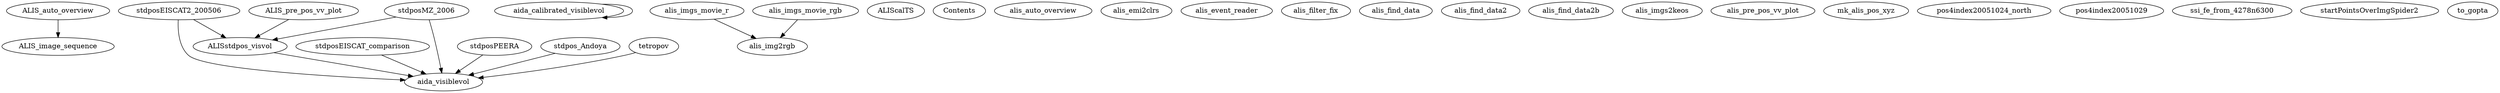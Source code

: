 /* Created by mdot for Matlab */
digraph m2html {
  ALIS_auto_overview -> ALIS_image_sequence;
  ALIS_pre_pos_vv_plot -> ALISstdpos_visvol;
  ALISstdpos_visvol -> aida_visiblevol;
  aida_calibrated_visiblevol -> aida_calibrated_visiblevol;
  alis_imgs_movie_r -> alis_img2rgb;
  alis_imgs_movie_rgb -> alis_img2rgb;
  stdposEISCAT2_200506 -> ALISstdpos_visvol;
  stdposEISCAT2_200506 -> aida_visiblevol;
  stdposEISCAT_comparison -> aida_visiblevol;
  stdposMZ_2006 -> ALISstdpos_visvol;
  stdposMZ_2006 -> aida_visiblevol;
  stdposPEERA -> aida_visiblevol;
  stdpos_Andoya -> aida_visiblevol;
  tetropov -> aida_visiblevol;

  ALIS_auto_overview [URL="ALIS_auto_overview.html"];
  ALIS_image_sequence [URL="ALIS_image_sequence.html"];
  ALIS_pre_pos_vv_plot [URL="ALIS_pre_pos_vv_plot.html"];
  ALIScalTS [URL="ALIScalTS.html"];
  ALISstdpos_visvol [URL="ALISstdpos_visvol.html"];
  Contents [URL="Contents.html"];
  aida_calibrated_visiblevol [URL="aida_calibrated_visiblevol.html"];
  aida_visiblevol [URL="aida_visiblevol.html"];
  alis_auto_overview [URL="alis_auto_overview.html"];
  alis_emi2clrs [URL="alis_emi2clrs.html"];
  alis_event_reader [URL="alis_event_reader.html"];
  alis_filter_fix [URL="alis_filter_fix.html"];
  alis_find_data [URL="alis_find_data.html"];
  alis_find_data2 [URL="alis_find_data2.html"];
  alis_find_data2b [URL="alis_find_data2b.html"];
  alis_img2rgb [URL="alis_img2rgb.html"];
  alis_imgs2keos [URL="alis_imgs2keos.html"];
  alis_imgs_movie_r [URL="alis_imgs_movie_r.html"];
  alis_imgs_movie_rgb [URL="alis_imgs_movie_rgb.html"];
  alis_pre_pos_vv_plot [URL="alis_pre_pos_vv_plot.html"];
  mk_alis_pos_xyz [URL="mk_alis_pos_xyz.html"];
  pos4index20051024_north [URL="pos4index20051024_north.html"];
  pos4index20051029 [URL="pos4index20051029.html"];
  ssi_fe_from_4278n6300 [URL="ssi_fe_from_4278n6300.html"];
  startPointsOverImgSpider2 [URL="startPointsOverImgSpider2.html"];
  stdposEISCAT2_200506 [URL="stdposEISCAT2_200506.html"];
  stdposEISCAT_comparison [URL="stdposEISCAT_comparison.html"];
  stdposMZ_2006 [URL="stdposMZ_2006.html"];
  stdposPEERA [URL="stdposPEERA.html"];
  stdpos_Andoya [URL="stdpos_Andoya.html"];
  tetropov [URL="tetropov.html"];
  to_gopta [URL="to_gopta.html"];
}